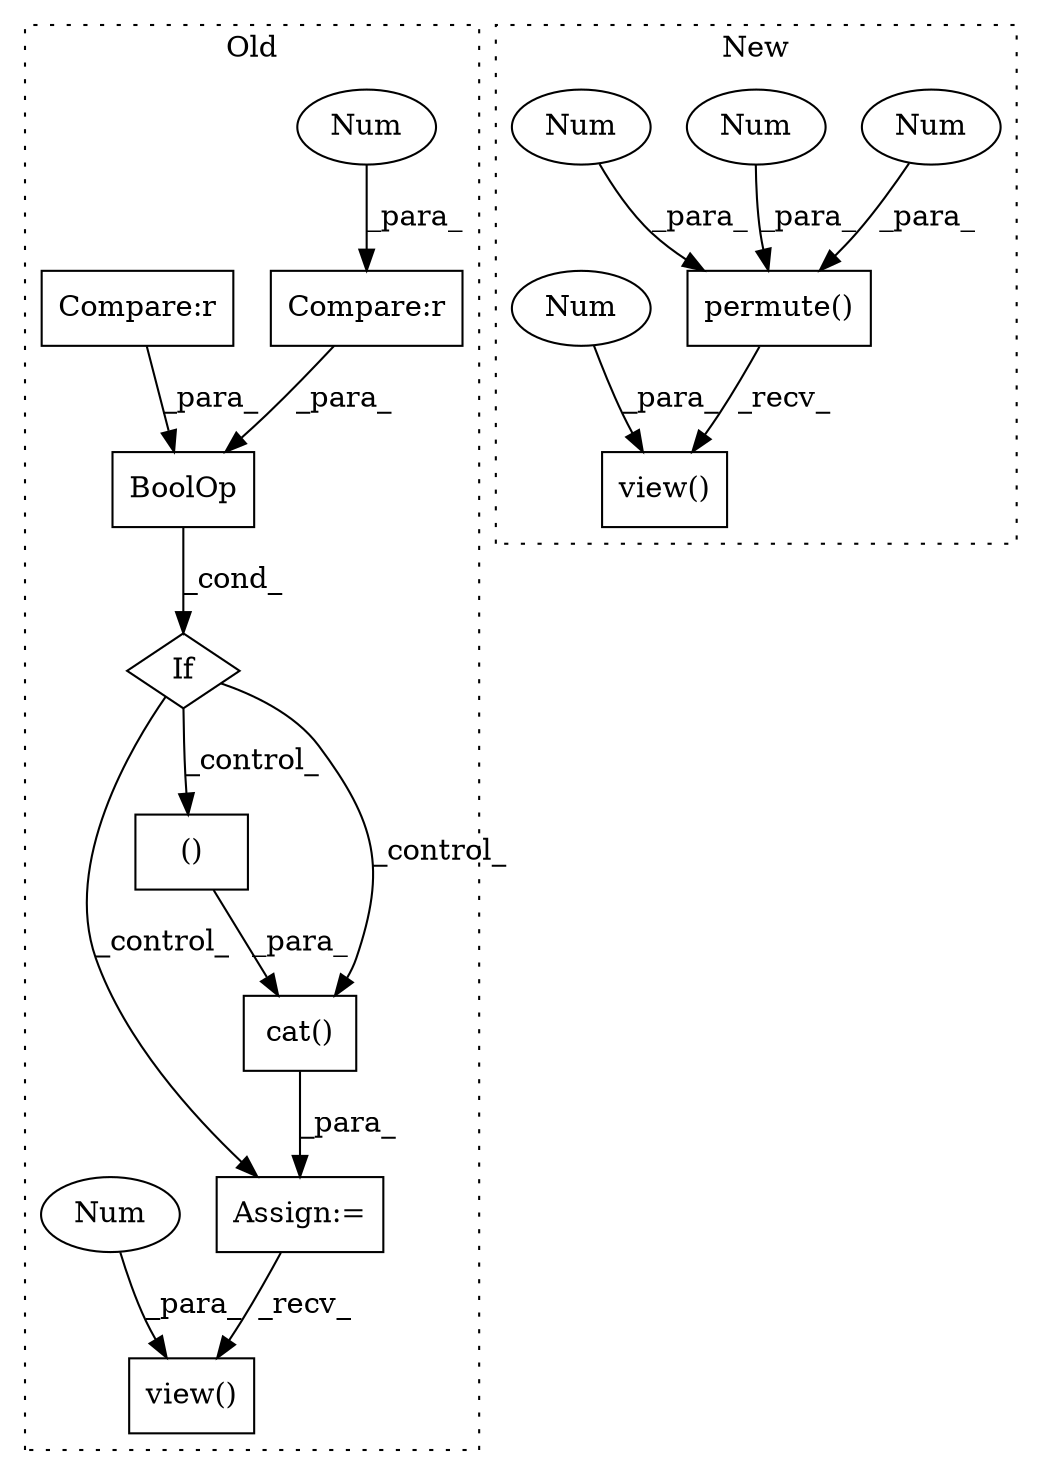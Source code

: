 digraph G {
subgraph cluster0 {
1 [label="BoolOp" a="72" s="7820" l="40" shape="box"];
3 [label="If" a="96" s="7817,7860" l="3,14" shape="diamond"];
7 [label="Compare:r" a="40" s="7820" l="17" shape="box"];
8 [label="Assign:=" a="68" s="7986" l="3" shape="box"];
9 [label="()" a="54" s="8006" l="3" shape="box"];
10 [label="Num" a="76" s="7836" l="1" shape="ellipse"];
11 [label="Compare:r" a="40" s="7842" l="18" shape="box"];
12 [label="view()" a="75" s="8090,8128" l="27,1" shape="box"];
13 [label="Num" a="76" s="8126" l="2" shape="ellipse"];
14 [label="cat()" a="75" s="7989,8010" l="10,8" shape="box"];
label = "Old";
style="dotted";
}
subgraph cluster1 {
2 [label="permute()" a="75" s="5464,5484" l="10,1" shape="box"];
4 [label="Num" a="76" s="5477" l="1" shape="ellipse"];
5 [label="Num" a="76" s="5474" l="1" shape="ellipse"];
6 [label="Num" a="76" s="5480" l="1" shape="ellipse"];
15 [label="view()" a="75" s="5517,5548" l="20,1" shape="box"];
16 [label="Num" a="76" s="5546" l="2" shape="ellipse"];
label = "New";
style="dotted";
}
1 -> 3 [label="_cond_"];
2 -> 15 [label="_recv_"];
3 -> 9 [label="_control_"];
3 -> 8 [label="_control_"];
3 -> 14 [label="_control_"];
4 -> 2 [label="_para_"];
5 -> 2 [label="_para_"];
6 -> 2 [label="_para_"];
7 -> 1 [label="_para_"];
8 -> 12 [label="_recv_"];
9 -> 14 [label="_para_"];
10 -> 7 [label="_para_"];
11 -> 1 [label="_para_"];
13 -> 12 [label="_para_"];
14 -> 8 [label="_para_"];
16 -> 15 [label="_para_"];
}